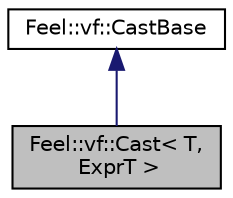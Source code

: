 digraph "Feel::vf::Cast&lt; T, ExprT &gt;"
{
 // LATEX_PDF_SIZE
  edge [fontname="Helvetica",fontsize="10",labelfontname="Helvetica",labelfontsize="10"];
  node [fontname="Helvetica",fontsize="10",shape=record];
  Node1 [label="Feel::vf::Cast\< T,\l ExprT \>",height=0.2,width=0.4,color="black", fillcolor="grey75", style="filled", fontcolor="black",tooltip=" "];
  Node2 -> Node1 [dir="back",color="midnightblue",fontsize="10",style="solid",fontname="Helvetica"];
  Node2 [label="Feel::vf::CastBase",height=0.2,width=0.4,color="black", fillcolor="white", style="filled",URL="$classFeel_1_1vf_1_1CastBase.html",tooltip=" "];
}
